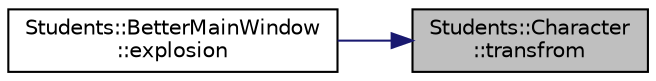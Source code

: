 digraph "Students::Character::transfrom"
{
 // LATEX_PDF_SIZE
  edge [fontname="Helvetica",fontsize="10",labelfontname="Helvetica",labelfontsize="10"];
  node [fontname="Helvetica",fontsize="10",shape=record];
  rankdir="RL";
  Node1 [label="Students::Character\l::transfrom",height=0.2,width=0.4,color="black", fillcolor="grey75", style="filled", fontcolor="black",tooltip="helicopter gets upgraded to apache helicopter"];
  Node1 -> Node2 [dir="back",color="midnightblue",fontsize="10",style="solid",fontname="Helvetica"];
  Node2 [label="Students::BetterMainWindow\l::explosion",height=0.2,width=0.4,color="black", fillcolor="white", style="filled",URL="$class_students_1_1_better_main_window.html#ace06dea88eeeceba89914402c0797cd9",tooltip="conncted to bombexplosion in bomb class"];
}
